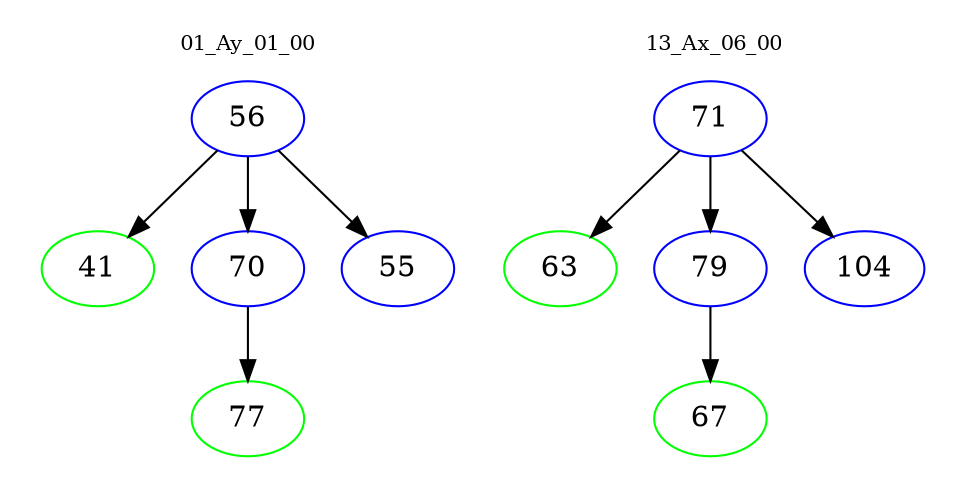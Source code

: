 digraph{
subgraph cluster_0 {
color = white
label = "01_Ay_01_00";
fontsize=10;
T0_56 [label="56", color="blue"]
T0_56 -> T0_41 [color="black"]
T0_41 [label="41", color="green"]
T0_56 -> T0_70 [color="black"]
T0_70 [label="70", color="blue"]
T0_70 -> T0_77 [color="black"]
T0_77 [label="77", color="green"]
T0_56 -> T0_55 [color="black"]
T0_55 [label="55", color="blue"]
}
subgraph cluster_1 {
color = white
label = "13_Ax_06_00";
fontsize=10;
T1_71 [label="71", color="blue"]
T1_71 -> T1_63 [color="black"]
T1_63 [label="63", color="green"]
T1_71 -> T1_79 [color="black"]
T1_79 [label="79", color="blue"]
T1_79 -> T1_67 [color="black"]
T1_67 [label="67", color="green"]
T1_71 -> T1_104 [color="black"]
T1_104 [label="104", color="blue"]
}
}
